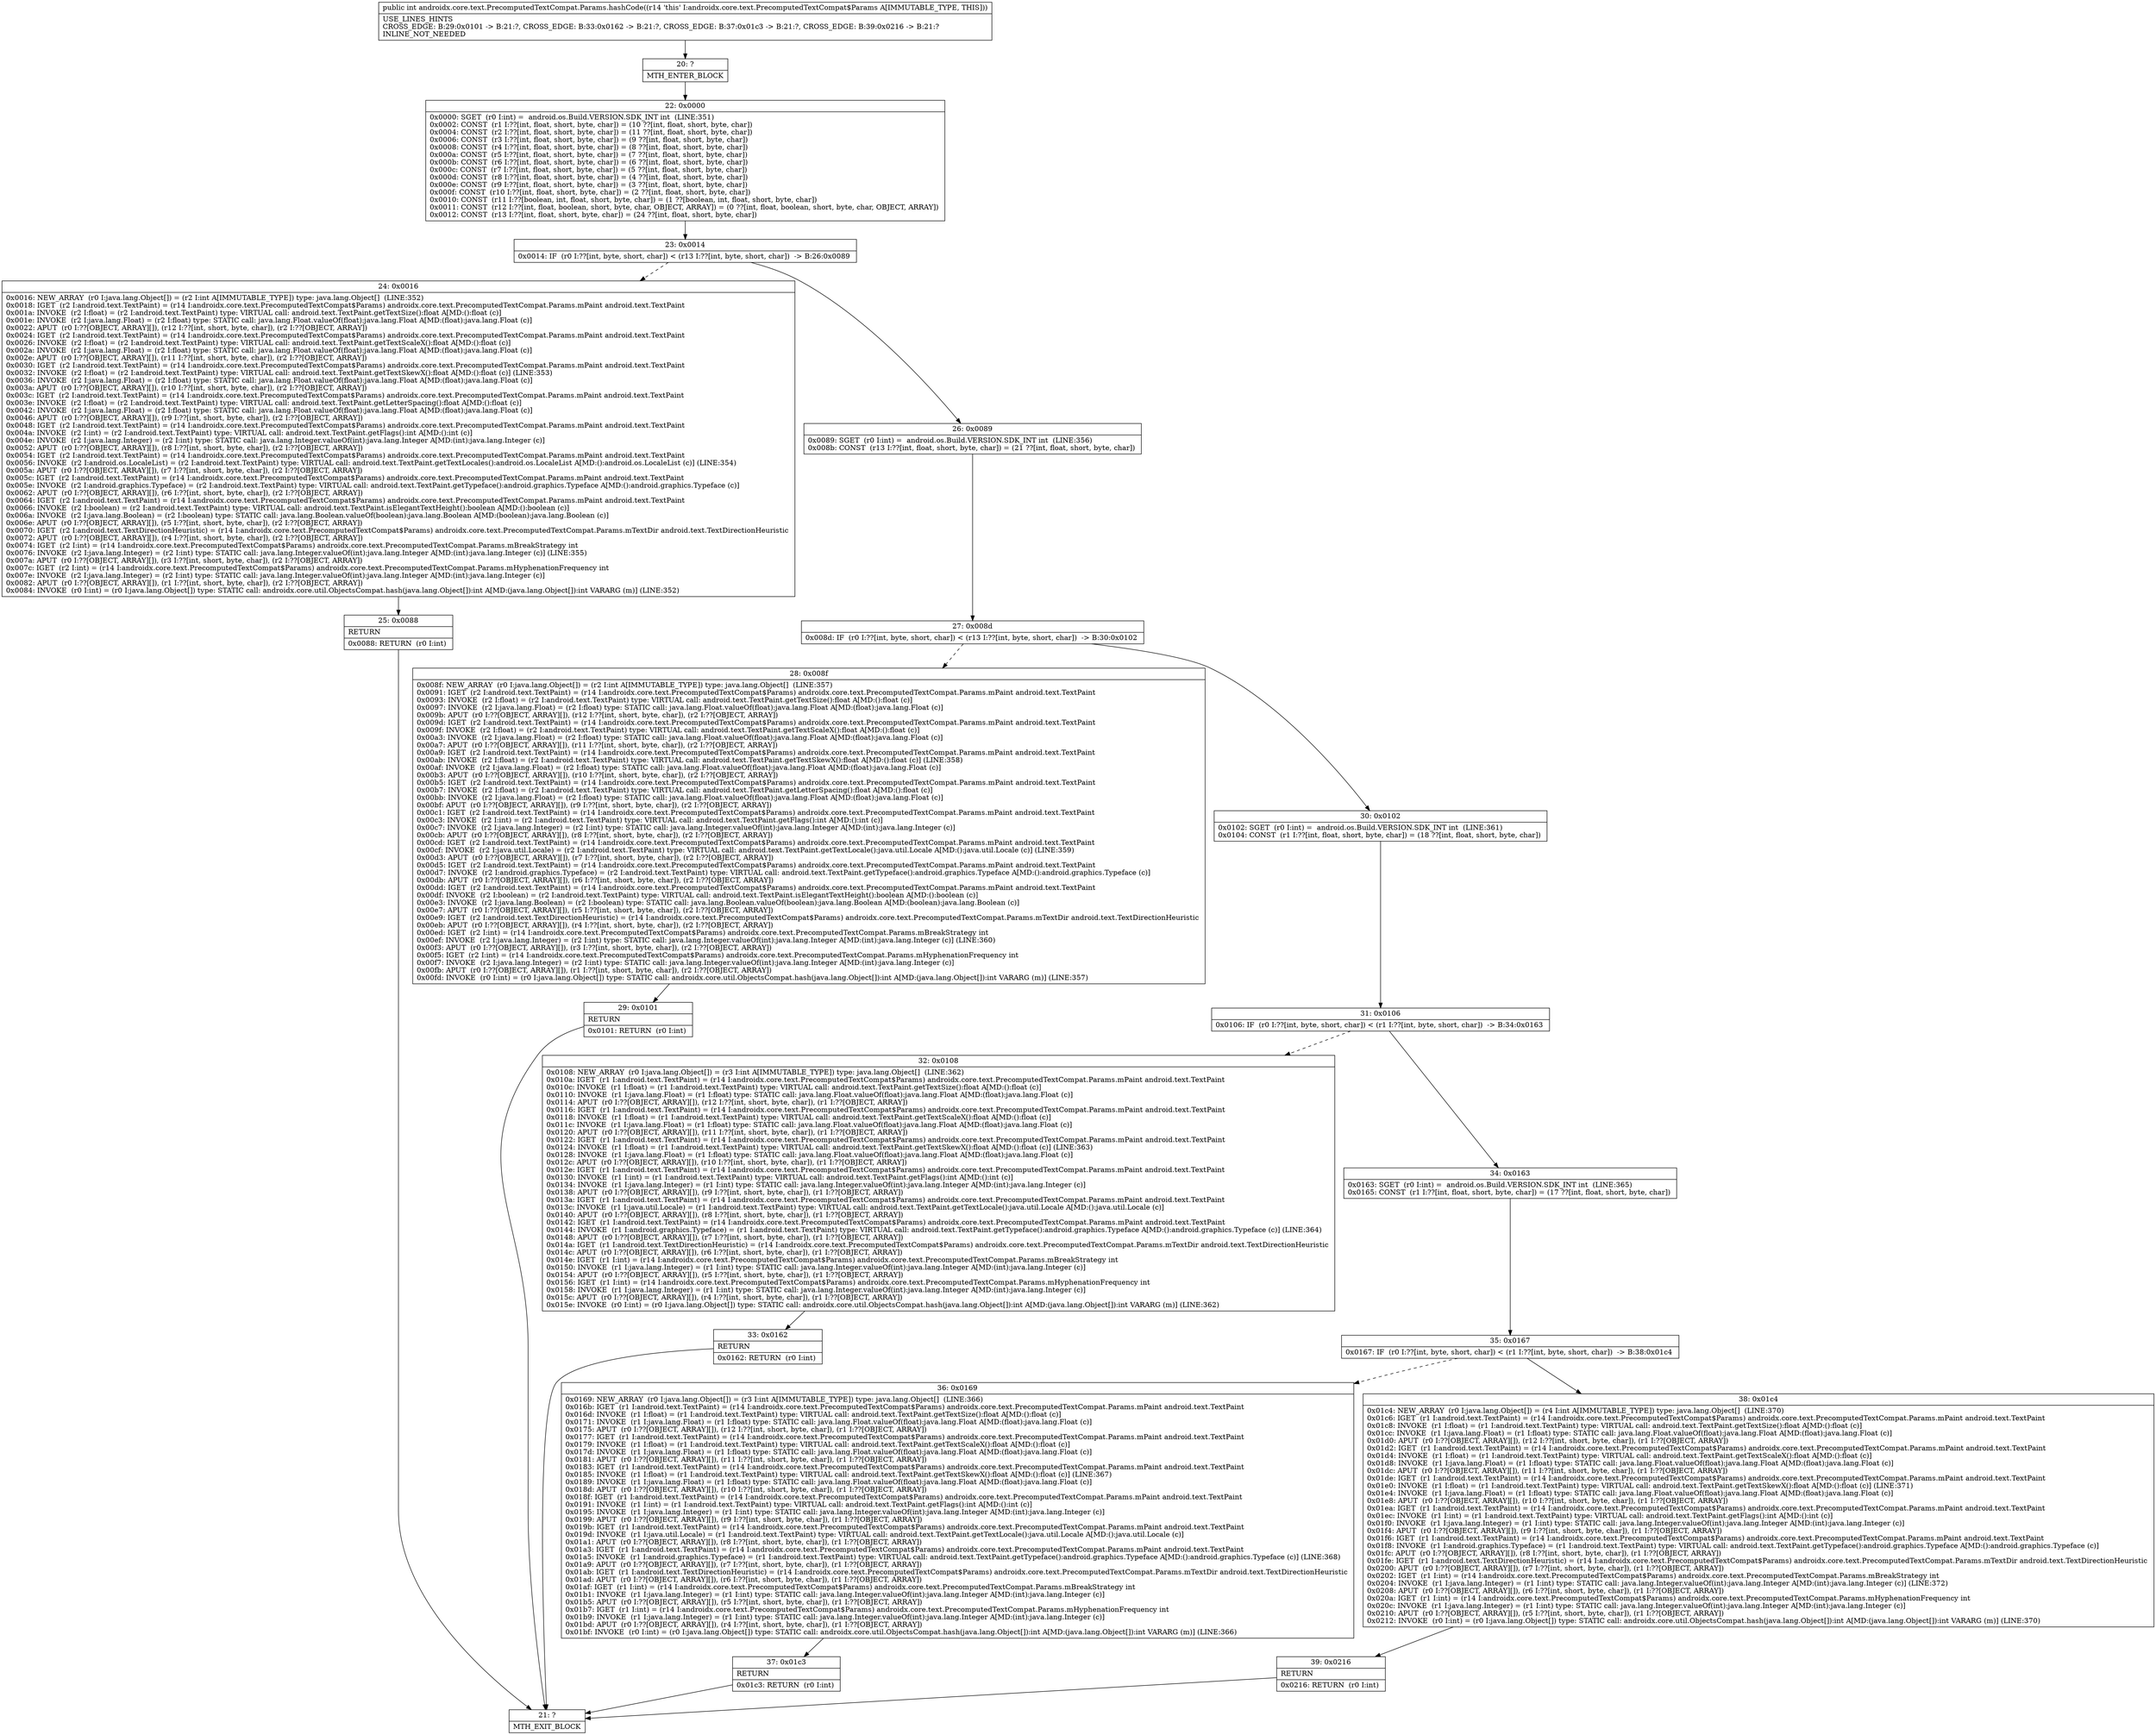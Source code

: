 digraph "CFG forandroidx.core.text.PrecomputedTextCompat.Params.hashCode()I" {
Node_20 [shape=record,label="{20\:\ ?|MTH_ENTER_BLOCK\l}"];
Node_22 [shape=record,label="{22\:\ 0x0000|0x0000: SGET  (r0 I:int) =  android.os.Build.VERSION.SDK_INT int  (LINE:351)\l0x0002: CONST  (r1 I:??[int, float, short, byte, char]) = (10 ??[int, float, short, byte, char]) \l0x0004: CONST  (r2 I:??[int, float, short, byte, char]) = (11 ??[int, float, short, byte, char]) \l0x0006: CONST  (r3 I:??[int, float, short, byte, char]) = (9 ??[int, float, short, byte, char]) \l0x0008: CONST  (r4 I:??[int, float, short, byte, char]) = (8 ??[int, float, short, byte, char]) \l0x000a: CONST  (r5 I:??[int, float, short, byte, char]) = (7 ??[int, float, short, byte, char]) \l0x000b: CONST  (r6 I:??[int, float, short, byte, char]) = (6 ??[int, float, short, byte, char]) \l0x000c: CONST  (r7 I:??[int, float, short, byte, char]) = (5 ??[int, float, short, byte, char]) \l0x000d: CONST  (r8 I:??[int, float, short, byte, char]) = (4 ??[int, float, short, byte, char]) \l0x000e: CONST  (r9 I:??[int, float, short, byte, char]) = (3 ??[int, float, short, byte, char]) \l0x000f: CONST  (r10 I:??[int, float, short, byte, char]) = (2 ??[int, float, short, byte, char]) \l0x0010: CONST  (r11 I:??[boolean, int, float, short, byte, char]) = (1 ??[boolean, int, float, short, byte, char]) \l0x0011: CONST  (r12 I:??[int, float, boolean, short, byte, char, OBJECT, ARRAY]) = (0 ??[int, float, boolean, short, byte, char, OBJECT, ARRAY]) \l0x0012: CONST  (r13 I:??[int, float, short, byte, char]) = (24 ??[int, float, short, byte, char]) \l}"];
Node_23 [shape=record,label="{23\:\ 0x0014|0x0014: IF  (r0 I:??[int, byte, short, char]) \< (r13 I:??[int, byte, short, char])  \-\> B:26:0x0089 \l}"];
Node_24 [shape=record,label="{24\:\ 0x0016|0x0016: NEW_ARRAY  (r0 I:java.lang.Object[]) = (r2 I:int A[IMMUTABLE_TYPE]) type: java.lang.Object[]  (LINE:352)\l0x0018: IGET  (r2 I:android.text.TextPaint) = (r14 I:androidx.core.text.PrecomputedTextCompat$Params) androidx.core.text.PrecomputedTextCompat.Params.mPaint android.text.TextPaint \l0x001a: INVOKE  (r2 I:float) = (r2 I:android.text.TextPaint) type: VIRTUAL call: android.text.TextPaint.getTextSize():float A[MD:():float (c)]\l0x001e: INVOKE  (r2 I:java.lang.Float) = (r2 I:float) type: STATIC call: java.lang.Float.valueOf(float):java.lang.Float A[MD:(float):java.lang.Float (c)]\l0x0022: APUT  (r0 I:??[OBJECT, ARRAY][]), (r12 I:??[int, short, byte, char]), (r2 I:??[OBJECT, ARRAY]) \l0x0024: IGET  (r2 I:android.text.TextPaint) = (r14 I:androidx.core.text.PrecomputedTextCompat$Params) androidx.core.text.PrecomputedTextCompat.Params.mPaint android.text.TextPaint \l0x0026: INVOKE  (r2 I:float) = (r2 I:android.text.TextPaint) type: VIRTUAL call: android.text.TextPaint.getTextScaleX():float A[MD:():float (c)]\l0x002a: INVOKE  (r2 I:java.lang.Float) = (r2 I:float) type: STATIC call: java.lang.Float.valueOf(float):java.lang.Float A[MD:(float):java.lang.Float (c)]\l0x002e: APUT  (r0 I:??[OBJECT, ARRAY][]), (r11 I:??[int, short, byte, char]), (r2 I:??[OBJECT, ARRAY]) \l0x0030: IGET  (r2 I:android.text.TextPaint) = (r14 I:androidx.core.text.PrecomputedTextCompat$Params) androidx.core.text.PrecomputedTextCompat.Params.mPaint android.text.TextPaint \l0x0032: INVOKE  (r2 I:float) = (r2 I:android.text.TextPaint) type: VIRTUAL call: android.text.TextPaint.getTextSkewX():float A[MD:():float (c)] (LINE:353)\l0x0036: INVOKE  (r2 I:java.lang.Float) = (r2 I:float) type: STATIC call: java.lang.Float.valueOf(float):java.lang.Float A[MD:(float):java.lang.Float (c)]\l0x003a: APUT  (r0 I:??[OBJECT, ARRAY][]), (r10 I:??[int, short, byte, char]), (r2 I:??[OBJECT, ARRAY]) \l0x003c: IGET  (r2 I:android.text.TextPaint) = (r14 I:androidx.core.text.PrecomputedTextCompat$Params) androidx.core.text.PrecomputedTextCompat.Params.mPaint android.text.TextPaint \l0x003e: INVOKE  (r2 I:float) = (r2 I:android.text.TextPaint) type: VIRTUAL call: android.text.TextPaint.getLetterSpacing():float A[MD:():float (c)]\l0x0042: INVOKE  (r2 I:java.lang.Float) = (r2 I:float) type: STATIC call: java.lang.Float.valueOf(float):java.lang.Float A[MD:(float):java.lang.Float (c)]\l0x0046: APUT  (r0 I:??[OBJECT, ARRAY][]), (r9 I:??[int, short, byte, char]), (r2 I:??[OBJECT, ARRAY]) \l0x0048: IGET  (r2 I:android.text.TextPaint) = (r14 I:androidx.core.text.PrecomputedTextCompat$Params) androidx.core.text.PrecomputedTextCompat.Params.mPaint android.text.TextPaint \l0x004a: INVOKE  (r2 I:int) = (r2 I:android.text.TextPaint) type: VIRTUAL call: android.text.TextPaint.getFlags():int A[MD:():int (c)]\l0x004e: INVOKE  (r2 I:java.lang.Integer) = (r2 I:int) type: STATIC call: java.lang.Integer.valueOf(int):java.lang.Integer A[MD:(int):java.lang.Integer (c)]\l0x0052: APUT  (r0 I:??[OBJECT, ARRAY][]), (r8 I:??[int, short, byte, char]), (r2 I:??[OBJECT, ARRAY]) \l0x0054: IGET  (r2 I:android.text.TextPaint) = (r14 I:androidx.core.text.PrecomputedTextCompat$Params) androidx.core.text.PrecomputedTextCompat.Params.mPaint android.text.TextPaint \l0x0056: INVOKE  (r2 I:android.os.LocaleList) = (r2 I:android.text.TextPaint) type: VIRTUAL call: android.text.TextPaint.getTextLocales():android.os.LocaleList A[MD:():android.os.LocaleList (c)] (LINE:354)\l0x005a: APUT  (r0 I:??[OBJECT, ARRAY][]), (r7 I:??[int, short, byte, char]), (r2 I:??[OBJECT, ARRAY]) \l0x005c: IGET  (r2 I:android.text.TextPaint) = (r14 I:androidx.core.text.PrecomputedTextCompat$Params) androidx.core.text.PrecomputedTextCompat.Params.mPaint android.text.TextPaint \l0x005e: INVOKE  (r2 I:android.graphics.Typeface) = (r2 I:android.text.TextPaint) type: VIRTUAL call: android.text.TextPaint.getTypeface():android.graphics.Typeface A[MD:():android.graphics.Typeface (c)]\l0x0062: APUT  (r0 I:??[OBJECT, ARRAY][]), (r6 I:??[int, short, byte, char]), (r2 I:??[OBJECT, ARRAY]) \l0x0064: IGET  (r2 I:android.text.TextPaint) = (r14 I:androidx.core.text.PrecomputedTextCompat$Params) androidx.core.text.PrecomputedTextCompat.Params.mPaint android.text.TextPaint \l0x0066: INVOKE  (r2 I:boolean) = (r2 I:android.text.TextPaint) type: VIRTUAL call: android.text.TextPaint.isElegantTextHeight():boolean A[MD:():boolean (c)]\l0x006a: INVOKE  (r2 I:java.lang.Boolean) = (r2 I:boolean) type: STATIC call: java.lang.Boolean.valueOf(boolean):java.lang.Boolean A[MD:(boolean):java.lang.Boolean (c)]\l0x006e: APUT  (r0 I:??[OBJECT, ARRAY][]), (r5 I:??[int, short, byte, char]), (r2 I:??[OBJECT, ARRAY]) \l0x0070: IGET  (r2 I:android.text.TextDirectionHeuristic) = (r14 I:androidx.core.text.PrecomputedTextCompat$Params) androidx.core.text.PrecomputedTextCompat.Params.mTextDir android.text.TextDirectionHeuristic \l0x0072: APUT  (r0 I:??[OBJECT, ARRAY][]), (r4 I:??[int, short, byte, char]), (r2 I:??[OBJECT, ARRAY]) \l0x0074: IGET  (r2 I:int) = (r14 I:androidx.core.text.PrecomputedTextCompat$Params) androidx.core.text.PrecomputedTextCompat.Params.mBreakStrategy int \l0x0076: INVOKE  (r2 I:java.lang.Integer) = (r2 I:int) type: STATIC call: java.lang.Integer.valueOf(int):java.lang.Integer A[MD:(int):java.lang.Integer (c)] (LINE:355)\l0x007a: APUT  (r0 I:??[OBJECT, ARRAY][]), (r3 I:??[int, short, byte, char]), (r2 I:??[OBJECT, ARRAY]) \l0x007c: IGET  (r2 I:int) = (r14 I:androidx.core.text.PrecomputedTextCompat$Params) androidx.core.text.PrecomputedTextCompat.Params.mHyphenationFrequency int \l0x007e: INVOKE  (r2 I:java.lang.Integer) = (r2 I:int) type: STATIC call: java.lang.Integer.valueOf(int):java.lang.Integer A[MD:(int):java.lang.Integer (c)]\l0x0082: APUT  (r0 I:??[OBJECT, ARRAY][]), (r1 I:??[int, short, byte, char]), (r2 I:??[OBJECT, ARRAY]) \l0x0084: INVOKE  (r0 I:int) = (r0 I:java.lang.Object[]) type: STATIC call: androidx.core.util.ObjectsCompat.hash(java.lang.Object[]):int A[MD:(java.lang.Object[]):int VARARG (m)] (LINE:352)\l}"];
Node_25 [shape=record,label="{25\:\ 0x0088|RETURN\l|0x0088: RETURN  (r0 I:int) \l}"];
Node_21 [shape=record,label="{21\:\ ?|MTH_EXIT_BLOCK\l}"];
Node_26 [shape=record,label="{26\:\ 0x0089|0x0089: SGET  (r0 I:int) =  android.os.Build.VERSION.SDK_INT int  (LINE:356)\l0x008b: CONST  (r13 I:??[int, float, short, byte, char]) = (21 ??[int, float, short, byte, char]) \l}"];
Node_27 [shape=record,label="{27\:\ 0x008d|0x008d: IF  (r0 I:??[int, byte, short, char]) \< (r13 I:??[int, byte, short, char])  \-\> B:30:0x0102 \l}"];
Node_28 [shape=record,label="{28\:\ 0x008f|0x008f: NEW_ARRAY  (r0 I:java.lang.Object[]) = (r2 I:int A[IMMUTABLE_TYPE]) type: java.lang.Object[]  (LINE:357)\l0x0091: IGET  (r2 I:android.text.TextPaint) = (r14 I:androidx.core.text.PrecomputedTextCompat$Params) androidx.core.text.PrecomputedTextCompat.Params.mPaint android.text.TextPaint \l0x0093: INVOKE  (r2 I:float) = (r2 I:android.text.TextPaint) type: VIRTUAL call: android.text.TextPaint.getTextSize():float A[MD:():float (c)]\l0x0097: INVOKE  (r2 I:java.lang.Float) = (r2 I:float) type: STATIC call: java.lang.Float.valueOf(float):java.lang.Float A[MD:(float):java.lang.Float (c)]\l0x009b: APUT  (r0 I:??[OBJECT, ARRAY][]), (r12 I:??[int, short, byte, char]), (r2 I:??[OBJECT, ARRAY]) \l0x009d: IGET  (r2 I:android.text.TextPaint) = (r14 I:androidx.core.text.PrecomputedTextCompat$Params) androidx.core.text.PrecomputedTextCompat.Params.mPaint android.text.TextPaint \l0x009f: INVOKE  (r2 I:float) = (r2 I:android.text.TextPaint) type: VIRTUAL call: android.text.TextPaint.getTextScaleX():float A[MD:():float (c)]\l0x00a3: INVOKE  (r2 I:java.lang.Float) = (r2 I:float) type: STATIC call: java.lang.Float.valueOf(float):java.lang.Float A[MD:(float):java.lang.Float (c)]\l0x00a7: APUT  (r0 I:??[OBJECT, ARRAY][]), (r11 I:??[int, short, byte, char]), (r2 I:??[OBJECT, ARRAY]) \l0x00a9: IGET  (r2 I:android.text.TextPaint) = (r14 I:androidx.core.text.PrecomputedTextCompat$Params) androidx.core.text.PrecomputedTextCompat.Params.mPaint android.text.TextPaint \l0x00ab: INVOKE  (r2 I:float) = (r2 I:android.text.TextPaint) type: VIRTUAL call: android.text.TextPaint.getTextSkewX():float A[MD:():float (c)] (LINE:358)\l0x00af: INVOKE  (r2 I:java.lang.Float) = (r2 I:float) type: STATIC call: java.lang.Float.valueOf(float):java.lang.Float A[MD:(float):java.lang.Float (c)]\l0x00b3: APUT  (r0 I:??[OBJECT, ARRAY][]), (r10 I:??[int, short, byte, char]), (r2 I:??[OBJECT, ARRAY]) \l0x00b5: IGET  (r2 I:android.text.TextPaint) = (r14 I:androidx.core.text.PrecomputedTextCompat$Params) androidx.core.text.PrecomputedTextCompat.Params.mPaint android.text.TextPaint \l0x00b7: INVOKE  (r2 I:float) = (r2 I:android.text.TextPaint) type: VIRTUAL call: android.text.TextPaint.getLetterSpacing():float A[MD:():float (c)]\l0x00bb: INVOKE  (r2 I:java.lang.Float) = (r2 I:float) type: STATIC call: java.lang.Float.valueOf(float):java.lang.Float A[MD:(float):java.lang.Float (c)]\l0x00bf: APUT  (r0 I:??[OBJECT, ARRAY][]), (r9 I:??[int, short, byte, char]), (r2 I:??[OBJECT, ARRAY]) \l0x00c1: IGET  (r2 I:android.text.TextPaint) = (r14 I:androidx.core.text.PrecomputedTextCompat$Params) androidx.core.text.PrecomputedTextCompat.Params.mPaint android.text.TextPaint \l0x00c3: INVOKE  (r2 I:int) = (r2 I:android.text.TextPaint) type: VIRTUAL call: android.text.TextPaint.getFlags():int A[MD:():int (c)]\l0x00c7: INVOKE  (r2 I:java.lang.Integer) = (r2 I:int) type: STATIC call: java.lang.Integer.valueOf(int):java.lang.Integer A[MD:(int):java.lang.Integer (c)]\l0x00cb: APUT  (r0 I:??[OBJECT, ARRAY][]), (r8 I:??[int, short, byte, char]), (r2 I:??[OBJECT, ARRAY]) \l0x00cd: IGET  (r2 I:android.text.TextPaint) = (r14 I:androidx.core.text.PrecomputedTextCompat$Params) androidx.core.text.PrecomputedTextCompat.Params.mPaint android.text.TextPaint \l0x00cf: INVOKE  (r2 I:java.util.Locale) = (r2 I:android.text.TextPaint) type: VIRTUAL call: android.text.TextPaint.getTextLocale():java.util.Locale A[MD:():java.util.Locale (c)] (LINE:359)\l0x00d3: APUT  (r0 I:??[OBJECT, ARRAY][]), (r7 I:??[int, short, byte, char]), (r2 I:??[OBJECT, ARRAY]) \l0x00d5: IGET  (r2 I:android.text.TextPaint) = (r14 I:androidx.core.text.PrecomputedTextCompat$Params) androidx.core.text.PrecomputedTextCompat.Params.mPaint android.text.TextPaint \l0x00d7: INVOKE  (r2 I:android.graphics.Typeface) = (r2 I:android.text.TextPaint) type: VIRTUAL call: android.text.TextPaint.getTypeface():android.graphics.Typeface A[MD:():android.graphics.Typeface (c)]\l0x00db: APUT  (r0 I:??[OBJECT, ARRAY][]), (r6 I:??[int, short, byte, char]), (r2 I:??[OBJECT, ARRAY]) \l0x00dd: IGET  (r2 I:android.text.TextPaint) = (r14 I:androidx.core.text.PrecomputedTextCompat$Params) androidx.core.text.PrecomputedTextCompat.Params.mPaint android.text.TextPaint \l0x00df: INVOKE  (r2 I:boolean) = (r2 I:android.text.TextPaint) type: VIRTUAL call: android.text.TextPaint.isElegantTextHeight():boolean A[MD:():boolean (c)]\l0x00e3: INVOKE  (r2 I:java.lang.Boolean) = (r2 I:boolean) type: STATIC call: java.lang.Boolean.valueOf(boolean):java.lang.Boolean A[MD:(boolean):java.lang.Boolean (c)]\l0x00e7: APUT  (r0 I:??[OBJECT, ARRAY][]), (r5 I:??[int, short, byte, char]), (r2 I:??[OBJECT, ARRAY]) \l0x00e9: IGET  (r2 I:android.text.TextDirectionHeuristic) = (r14 I:androidx.core.text.PrecomputedTextCompat$Params) androidx.core.text.PrecomputedTextCompat.Params.mTextDir android.text.TextDirectionHeuristic \l0x00eb: APUT  (r0 I:??[OBJECT, ARRAY][]), (r4 I:??[int, short, byte, char]), (r2 I:??[OBJECT, ARRAY]) \l0x00ed: IGET  (r2 I:int) = (r14 I:androidx.core.text.PrecomputedTextCompat$Params) androidx.core.text.PrecomputedTextCompat.Params.mBreakStrategy int \l0x00ef: INVOKE  (r2 I:java.lang.Integer) = (r2 I:int) type: STATIC call: java.lang.Integer.valueOf(int):java.lang.Integer A[MD:(int):java.lang.Integer (c)] (LINE:360)\l0x00f3: APUT  (r0 I:??[OBJECT, ARRAY][]), (r3 I:??[int, short, byte, char]), (r2 I:??[OBJECT, ARRAY]) \l0x00f5: IGET  (r2 I:int) = (r14 I:androidx.core.text.PrecomputedTextCompat$Params) androidx.core.text.PrecomputedTextCompat.Params.mHyphenationFrequency int \l0x00f7: INVOKE  (r2 I:java.lang.Integer) = (r2 I:int) type: STATIC call: java.lang.Integer.valueOf(int):java.lang.Integer A[MD:(int):java.lang.Integer (c)]\l0x00fb: APUT  (r0 I:??[OBJECT, ARRAY][]), (r1 I:??[int, short, byte, char]), (r2 I:??[OBJECT, ARRAY]) \l0x00fd: INVOKE  (r0 I:int) = (r0 I:java.lang.Object[]) type: STATIC call: androidx.core.util.ObjectsCompat.hash(java.lang.Object[]):int A[MD:(java.lang.Object[]):int VARARG (m)] (LINE:357)\l}"];
Node_29 [shape=record,label="{29\:\ 0x0101|RETURN\l|0x0101: RETURN  (r0 I:int) \l}"];
Node_30 [shape=record,label="{30\:\ 0x0102|0x0102: SGET  (r0 I:int) =  android.os.Build.VERSION.SDK_INT int  (LINE:361)\l0x0104: CONST  (r1 I:??[int, float, short, byte, char]) = (18 ??[int, float, short, byte, char]) \l}"];
Node_31 [shape=record,label="{31\:\ 0x0106|0x0106: IF  (r0 I:??[int, byte, short, char]) \< (r1 I:??[int, byte, short, char])  \-\> B:34:0x0163 \l}"];
Node_32 [shape=record,label="{32\:\ 0x0108|0x0108: NEW_ARRAY  (r0 I:java.lang.Object[]) = (r3 I:int A[IMMUTABLE_TYPE]) type: java.lang.Object[]  (LINE:362)\l0x010a: IGET  (r1 I:android.text.TextPaint) = (r14 I:androidx.core.text.PrecomputedTextCompat$Params) androidx.core.text.PrecomputedTextCompat.Params.mPaint android.text.TextPaint \l0x010c: INVOKE  (r1 I:float) = (r1 I:android.text.TextPaint) type: VIRTUAL call: android.text.TextPaint.getTextSize():float A[MD:():float (c)]\l0x0110: INVOKE  (r1 I:java.lang.Float) = (r1 I:float) type: STATIC call: java.lang.Float.valueOf(float):java.lang.Float A[MD:(float):java.lang.Float (c)]\l0x0114: APUT  (r0 I:??[OBJECT, ARRAY][]), (r12 I:??[int, short, byte, char]), (r1 I:??[OBJECT, ARRAY]) \l0x0116: IGET  (r1 I:android.text.TextPaint) = (r14 I:androidx.core.text.PrecomputedTextCompat$Params) androidx.core.text.PrecomputedTextCompat.Params.mPaint android.text.TextPaint \l0x0118: INVOKE  (r1 I:float) = (r1 I:android.text.TextPaint) type: VIRTUAL call: android.text.TextPaint.getTextScaleX():float A[MD:():float (c)]\l0x011c: INVOKE  (r1 I:java.lang.Float) = (r1 I:float) type: STATIC call: java.lang.Float.valueOf(float):java.lang.Float A[MD:(float):java.lang.Float (c)]\l0x0120: APUT  (r0 I:??[OBJECT, ARRAY][]), (r11 I:??[int, short, byte, char]), (r1 I:??[OBJECT, ARRAY]) \l0x0122: IGET  (r1 I:android.text.TextPaint) = (r14 I:androidx.core.text.PrecomputedTextCompat$Params) androidx.core.text.PrecomputedTextCompat.Params.mPaint android.text.TextPaint \l0x0124: INVOKE  (r1 I:float) = (r1 I:android.text.TextPaint) type: VIRTUAL call: android.text.TextPaint.getTextSkewX():float A[MD:():float (c)] (LINE:363)\l0x0128: INVOKE  (r1 I:java.lang.Float) = (r1 I:float) type: STATIC call: java.lang.Float.valueOf(float):java.lang.Float A[MD:(float):java.lang.Float (c)]\l0x012c: APUT  (r0 I:??[OBJECT, ARRAY][]), (r10 I:??[int, short, byte, char]), (r1 I:??[OBJECT, ARRAY]) \l0x012e: IGET  (r1 I:android.text.TextPaint) = (r14 I:androidx.core.text.PrecomputedTextCompat$Params) androidx.core.text.PrecomputedTextCompat.Params.mPaint android.text.TextPaint \l0x0130: INVOKE  (r1 I:int) = (r1 I:android.text.TextPaint) type: VIRTUAL call: android.text.TextPaint.getFlags():int A[MD:():int (c)]\l0x0134: INVOKE  (r1 I:java.lang.Integer) = (r1 I:int) type: STATIC call: java.lang.Integer.valueOf(int):java.lang.Integer A[MD:(int):java.lang.Integer (c)]\l0x0138: APUT  (r0 I:??[OBJECT, ARRAY][]), (r9 I:??[int, short, byte, char]), (r1 I:??[OBJECT, ARRAY]) \l0x013a: IGET  (r1 I:android.text.TextPaint) = (r14 I:androidx.core.text.PrecomputedTextCompat$Params) androidx.core.text.PrecomputedTextCompat.Params.mPaint android.text.TextPaint \l0x013c: INVOKE  (r1 I:java.util.Locale) = (r1 I:android.text.TextPaint) type: VIRTUAL call: android.text.TextPaint.getTextLocale():java.util.Locale A[MD:():java.util.Locale (c)]\l0x0140: APUT  (r0 I:??[OBJECT, ARRAY][]), (r8 I:??[int, short, byte, char]), (r1 I:??[OBJECT, ARRAY]) \l0x0142: IGET  (r1 I:android.text.TextPaint) = (r14 I:androidx.core.text.PrecomputedTextCompat$Params) androidx.core.text.PrecomputedTextCompat.Params.mPaint android.text.TextPaint \l0x0144: INVOKE  (r1 I:android.graphics.Typeface) = (r1 I:android.text.TextPaint) type: VIRTUAL call: android.text.TextPaint.getTypeface():android.graphics.Typeface A[MD:():android.graphics.Typeface (c)] (LINE:364)\l0x0148: APUT  (r0 I:??[OBJECT, ARRAY][]), (r7 I:??[int, short, byte, char]), (r1 I:??[OBJECT, ARRAY]) \l0x014a: IGET  (r1 I:android.text.TextDirectionHeuristic) = (r14 I:androidx.core.text.PrecomputedTextCompat$Params) androidx.core.text.PrecomputedTextCompat.Params.mTextDir android.text.TextDirectionHeuristic \l0x014c: APUT  (r0 I:??[OBJECT, ARRAY][]), (r6 I:??[int, short, byte, char]), (r1 I:??[OBJECT, ARRAY]) \l0x014e: IGET  (r1 I:int) = (r14 I:androidx.core.text.PrecomputedTextCompat$Params) androidx.core.text.PrecomputedTextCompat.Params.mBreakStrategy int \l0x0150: INVOKE  (r1 I:java.lang.Integer) = (r1 I:int) type: STATIC call: java.lang.Integer.valueOf(int):java.lang.Integer A[MD:(int):java.lang.Integer (c)]\l0x0154: APUT  (r0 I:??[OBJECT, ARRAY][]), (r5 I:??[int, short, byte, char]), (r1 I:??[OBJECT, ARRAY]) \l0x0156: IGET  (r1 I:int) = (r14 I:androidx.core.text.PrecomputedTextCompat$Params) androidx.core.text.PrecomputedTextCompat.Params.mHyphenationFrequency int \l0x0158: INVOKE  (r1 I:java.lang.Integer) = (r1 I:int) type: STATIC call: java.lang.Integer.valueOf(int):java.lang.Integer A[MD:(int):java.lang.Integer (c)]\l0x015c: APUT  (r0 I:??[OBJECT, ARRAY][]), (r4 I:??[int, short, byte, char]), (r1 I:??[OBJECT, ARRAY]) \l0x015e: INVOKE  (r0 I:int) = (r0 I:java.lang.Object[]) type: STATIC call: androidx.core.util.ObjectsCompat.hash(java.lang.Object[]):int A[MD:(java.lang.Object[]):int VARARG (m)] (LINE:362)\l}"];
Node_33 [shape=record,label="{33\:\ 0x0162|RETURN\l|0x0162: RETURN  (r0 I:int) \l}"];
Node_34 [shape=record,label="{34\:\ 0x0163|0x0163: SGET  (r0 I:int) =  android.os.Build.VERSION.SDK_INT int  (LINE:365)\l0x0165: CONST  (r1 I:??[int, float, short, byte, char]) = (17 ??[int, float, short, byte, char]) \l}"];
Node_35 [shape=record,label="{35\:\ 0x0167|0x0167: IF  (r0 I:??[int, byte, short, char]) \< (r1 I:??[int, byte, short, char])  \-\> B:38:0x01c4 \l}"];
Node_36 [shape=record,label="{36\:\ 0x0169|0x0169: NEW_ARRAY  (r0 I:java.lang.Object[]) = (r3 I:int A[IMMUTABLE_TYPE]) type: java.lang.Object[]  (LINE:366)\l0x016b: IGET  (r1 I:android.text.TextPaint) = (r14 I:androidx.core.text.PrecomputedTextCompat$Params) androidx.core.text.PrecomputedTextCompat.Params.mPaint android.text.TextPaint \l0x016d: INVOKE  (r1 I:float) = (r1 I:android.text.TextPaint) type: VIRTUAL call: android.text.TextPaint.getTextSize():float A[MD:():float (c)]\l0x0171: INVOKE  (r1 I:java.lang.Float) = (r1 I:float) type: STATIC call: java.lang.Float.valueOf(float):java.lang.Float A[MD:(float):java.lang.Float (c)]\l0x0175: APUT  (r0 I:??[OBJECT, ARRAY][]), (r12 I:??[int, short, byte, char]), (r1 I:??[OBJECT, ARRAY]) \l0x0177: IGET  (r1 I:android.text.TextPaint) = (r14 I:androidx.core.text.PrecomputedTextCompat$Params) androidx.core.text.PrecomputedTextCompat.Params.mPaint android.text.TextPaint \l0x0179: INVOKE  (r1 I:float) = (r1 I:android.text.TextPaint) type: VIRTUAL call: android.text.TextPaint.getTextScaleX():float A[MD:():float (c)]\l0x017d: INVOKE  (r1 I:java.lang.Float) = (r1 I:float) type: STATIC call: java.lang.Float.valueOf(float):java.lang.Float A[MD:(float):java.lang.Float (c)]\l0x0181: APUT  (r0 I:??[OBJECT, ARRAY][]), (r11 I:??[int, short, byte, char]), (r1 I:??[OBJECT, ARRAY]) \l0x0183: IGET  (r1 I:android.text.TextPaint) = (r14 I:androidx.core.text.PrecomputedTextCompat$Params) androidx.core.text.PrecomputedTextCompat.Params.mPaint android.text.TextPaint \l0x0185: INVOKE  (r1 I:float) = (r1 I:android.text.TextPaint) type: VIRTUAL call: android.text.TextPaint.getTextSkewX():float A[MD:():float (c)] (LINE:367)\l0x0189: INVOKE  (r1 I:java.lang.Float) = (r1 I:float) type: STATIC call: java.lang.Float.valueOf(float):java.lang.Float A[MD:(float):java.lang.Float (c)]\l0x018d: APUT  (r0 I:??[OBJECT, ARRAY][]), (r10 I:??[int, short, byte, char]), (r1 I:??[OBJECT, ARRAY]) \l0x018f: IGET  (r1 I:android.text.TextPaint) = (r14 I:androidx.core.text.PrecomputedTextCompat$Params) androidx.core.text.PrecomputedTextCompat.Params.mPaint android.text.TextPaint \l0x0191: INVOKE  (r1 I:int) = (r1 I:android.text.TextPaint) type: VIRTUAL call: android.text.TextPaint.getFlags():int A[MD:():int (c)]\l0x0195: INVOKE  (r1 I:java.lang.Integer) = (r1 I:int) type: STATIC call: java.lang.Integer.valueOf(int):java.lang.Integer A[MD:(int):java.lang.Integer (c)]\l0x0199: APUT  (r0 I:??[OBJECT, ARRAY][]), (r9 I:??[int, short, byte, char]), (r1 I:??[OBJECT, ARRAY]) \l0x019b: IGET  (r1 I:android.text.TextPaint) = (r14 I:androidx.core.text.PrecomputedTextCompat$Params) androidx.core.text.PrecomputedTextCompat.Params.mPaint android.text.TextPaint \l0x019d: INVOKE  (r1 I:java.util.Locale) = (r1 I:android.text.TextPaint) type: VIRTUAL call: android.text.TextPaint.getTextLocale():java.util.Locale A[MD:():java.util.Locale (c)]\l0x01a1: APUT  (r0 I:??[OBJECT, ARRAY][]), (r8 I:??[int, short, byte, char]), (r1 I:??[OBJECT, ARRAY]) \l0x01a3: IGET  (r1 I:android.text.TextPaint) = (r14 I:androidx.core.text.PrecomputedTextCompat$Params) androidx.core.text.PrecomputedTextCompat.Params.mPaint android.text.TextPaint \l0x01a5: INVOKE  (r1 I:android.graphics.Typeface) = (r1 I:android.text.TextPaint) type: VIRTUAL call: android.text.TextPaint.getTypeface():android.graphics.Typeface A[MD:():android.graphics.Typeface (c)] (LINE:368)\l0x01a9: APUT  (r0 I:??[OBJECT, ARRAY][]), (r7 I:??[int, short, byte, char]), (r1 I:??[OBJECT, ARRAY]) \l0x01ab: IGET  (r1 I:android.text.TextDirectionHeuristic) = (r14 I:androidx.core.text.PrecomputedTextCompat$Params) androidx.core.text.PrecomputedTextCompat.Params.mTextDir android.text.TextDirectionHeuristic \l0x01ad: APUT  (r0 I:??[OBJECT, ARRAY][]), (r6 I:??[int, short, byte, char]), (r1 I:??[OBJECT, ARRAY]) \l0x01af: IGET  (r1 I:int) = (r14 I:androidx.core.text.PrecomputedTextCompat$Params) androidx.core.text.PrecomputedTextCompat.Params.mBreakStrategy int \l0x01b1: INVOKE  (r1 I:java.lang.Integer) = (r1 I:int) type: STATIC call: java.lang.Integer.valueOf(int):java.lang.Integer A[MD:(int):java.lang.Integer (c)]\l0x01b5: APUT  (r0 I:??[OBJECT, ARRAY][]), (r5 I:??[int, short, byte, char]), (r1 I:??[OBJECT, ARRAY]) \l0x01b7: IGET  (r1 I:int) = (r14 I:androidx.core.text.PrecomputedTextCompat$Params) androidx.core.text.PrecomputedTextCompat.Params.mHyphenationFrequency int \l0x01b9: INVOKE  (r1 I:java.lang.Integer) = (r1 I:int) type: STATIC call: java.lang.Integer.valueOf(int):java.lang.Integer A[MD:(int):java.lang.Integer (c)]\l0x01bd: APUT  (r0 I:??[OBJECT, ARRAY][]), (r4 I:??[int, short, byte, char]), (r1 I:??[OBJECT, ARRAY]) \l0x01bf: INVOKE  (r0 I:int) = (r0 I:java.lang.Object[]) type: STATIC call: androidx.core.util.ObjectsCompat.hash(java.lang.Object[]):int A[MD:(java.lang.Object[]):int VARARG (m)] (LINE:366)\l}"];
Node_37 [shape=record,label="{37\:\ 0x01c3|RETURN\l|0x01c3: RETURN  (r0 I:int) \l}"];
Node_38 [shape=record,label="{38\:\ 0x01c4|0x01c4: NEW_ARRAY  (r0 I:java.lang.Object[]) = (r4 I:int A[IMMUTABLE_TYPE]) type: java.lang.Object[]  (LINE:370)\l0x01c6: IGET  (r1 I:android.text.TextPaint) = (r14 I:androidx.core.text.PrecomputedTextCompat$Params) androidx.core.text.PrecomputedTextCompat.Params.mPaint android.text.TextPaint \l0x01c8: INVOKE  (r1 I:float) = (r1 I:android.text.TextPaint) type: VIRTUAL call: android.text.TextPaint.getTextSize():float A[MD:():float (c)]\l0x01cc: INVOKE  (r1 I:java.lang.Float) = (r1 I:float) type: STATIC call: java.lang.Float.valueOf(float):java.lang.Float A[MD:(float):java.lang.Float (c)]\l0x01d0: APUT  (r0 I:??[OBJECT, ARRAY][]), (r12 I:??[int, short, byte, char]), (r1 I:??[OBJECT, ARRAY]) \l0x01d2: IGET  (r1 I:android.text.TextPaint) = (r14 I:androidx.core.text.PrecomputedTextCompat$Params) androidx.core.text.PrecomputedTextCompat.Params.mPaint android.text.TextPaint \l0x01d4: INVOKE  (r1 I:float) = (r1 I:android.text.TextPaint) type: VIRTUAL call: android.text.TextPaint.getTextScaleX():float A[MD:():float (c)]\l0x01d8: INVOKE  (r1 I:java.lang.Float) = (r1 I:float) type: STATIC call: java.lang.Float.valueOf(float):java.lang.Float A[MD:(float):java.lang.Float (c)]\l0x01dc: APUT  (r0 I:??[OBJECT, ARRAY][]), (r11 I:??[int, short, byte, char]), (r1 I:??[OBJECT, ARRAY]) \l0x01de: IGET  (r1 I:android.text.TextPaint) = (r14 I:androidx.core.text.PrecomputedTextCompat$Params) androidx.core.text.PrecomputedTextCompat.Params.mPaint android.text.TextPaint \l0x01e0: INVOKE  (r1 I:float) = (r1 I:android.text.TextPaint) type: VIRTUAL call: android.text.TextPaint.getTextSkewX():float A[MD:():float (c)] (LINE:371)\l0x01e4: INVOKE  (r1 I:java.lang.Float) = (r1 I:float) type: STATIC call: java.lang.Float.valueOf(float):java.lang.Float A[MD:(float):java.lang.Float (c)]\l0x01e8: APUT  (r0 I:??[OBJECT, ARRAY][]), (r10 I:??[int, short, byte, char]), (r1 I:??[OBJECT, ARRAY]) \l0x01ea: IGET  (r1 I:android.text.TextPaint) = (r14 I:androidx.core.text.PrecomputedTextCompat$Params) androidx.core.text.PrecomputedTextCompat.Params.mPaint android.text.TextPaint \l0x01ec: INVOKE  (r1 I:int) = (r1 I:android.text.TextPaint) type: VIRTUAL call: android.text.TextPaint.getFlags():int A[MD:():int (c)]\l0x01f0: INVOKE  (r1 I:java.lang.Integer) = (r1 I:int) type: STATIC call: java.lang.Integer.valueOf(int):java.lang.Integer A[MD:(int):java.lang.Integer (c)]\l0x01f4: APUT  (r0 I:??[OBJECT, ARRAY][]), (r9 I:??[int, short, byte, char]), (r1 I:??[OBJECT, ARRAY]) \l0x01f6: IGET  (r1 I:android.text.TextPaint) = (r14 I:androidx.core.text.PrecomputedTextCompat$Params) androidx.core.text.PrecomputedTextCompat.Params.mPaint android.text.TextPaint \l0x01f8: INVOKE  (r1 I:android.graphics.Typeface) = (r1 I:android.text.TextPaint) type: VIRTUAL call: android.text.TextPaint.getTypeface():android.graphics.Typeface A[MD:():android.graphics.Typeface (c)]\l0x01fc: APUT  (r0 I:??[OBJECT, ARRAY][]), (r8 I:??[int, short, byte, char]), (r1 I:??[OBJECT, ARRAY]) \l0x01fe: IGET  (r1 I:android.text.TextDirectionHeuristic) = (r14 I:androidx.core.text.PrecomputedTextCompat$Params) androidx.core.text.PrecomputedTextCompat.Params.mTextDir android.text.TextDirectionHeuristic \l0x0200: APUT  (r0 I:??[OBJECT, ARRAY][]), (r7 I:??[int, short, byte, char]), (r1 I:??[OBJECT, ARRAY]) \l0x0202: IGET  (r1 I:int) = (r14 I:androidx.core.text.PrecomputedTextCompat$Params) androidx.core.text.PrecomputedTextCompat.Params.mBreakStrategy int \l0x0204: INVOKE  (r1 I:java.lang.Integer) = (r1 I:int) type: STATIC call: java.lang.Integer.valueOf(int):java.lang.Integer A[MD:(int):java.lang.Integer (c)] (LINE:372)\l0x0208: APUT  (r0 I:??[OBJECT, ARRAY][]), (r6 I:??[int, short, byte, char]), (r1 I:??[OBJECT, ARRAY]) \l0x020a: IGET  (r1 I:int) = (r14 I:androidx.core.text.PrecomputedTextCompat$Params) androidx.core.text.PrecomputedTextCompat.Params.mHyphenationFrequency int \l0x020c: INVOKE  (r1 I:java.lang.Integer) = (r1 I:int) type: STATIC call: java.lang.Integer.valueOf(int):java.lang.Integer A[MD:(int):java.lang.Integer (c)]\l0x0210: APUT  (r0 I:??[OBJECT, ARRAY][]), (r5 I:??[int, short, byte, char]), (r1 I:??[OBJECT, ARRAY]) \l0x0212: INVOKE  (r0 I:int) = (r0 I:java.lang.Object[]) type: STATIC call: androidx.core.util.ObjectsCompat.hash(java.lang.Object[]):int A[MD:(java.lang.Object[]):int VARARG (m)] (LINE:370)\l}"];
Node_39 [shape=record,label="{39\:\ 0x0216|RETURN\l|0x0216: RETURN  (r0 I:int) \l}"];
MethodNode[shape=record,label="{public int androidx.core.text.PrecomputedTextCompat.Params.hashCode((r14 'this' I:androidx.core.text.PrecomputedTextCompat$Params A[IMMUTABLE_TYPE, THIS]))  | USE_LINES_HINTS\lCROSS_EDGE: B:29:0x0101 \-\> B:21:?, CROSS_EDGE: B:33:0x0162 \-\> B:21:?, CROSS_EDGE: B:37:0x01c3 \-\> B:21:?, CROSS_EDGE: B:39:0x0216 \-\> B:21:?\lINLINE_NOT_NEEDED\l}"];
MethodNode -> Node_20;Node_20 -> Node_22;
Node_22 -> Node_23;
Node_23 -> Node_24[style=dashed];
Node_23 -> Node_26;
Node_24 -> Node_25;
Node_25 -> Node_21;
Node_26 -> Node_27;
Node_27 -> Node_28[style=dashed];
Node_27 -> Node_30;
Node_28 -> Node_29;
Node_29 -> Node_21;
Node_30 -> Node_31;
Node_31 -> Node_32[style=dashed];
Node_31 -> Node_34;
Node_32 -> Node_33;
Node_33 -> Node_21;
Node_34 -> Node_35;
Node_35 -> Node_36[style=dashed];
Node_35 -> Node_38;
Node_36 -> Node_37;
Node_37 -> Node_21;
Node_38 -> Node_39;
Node_39 -> Node_21;
}

